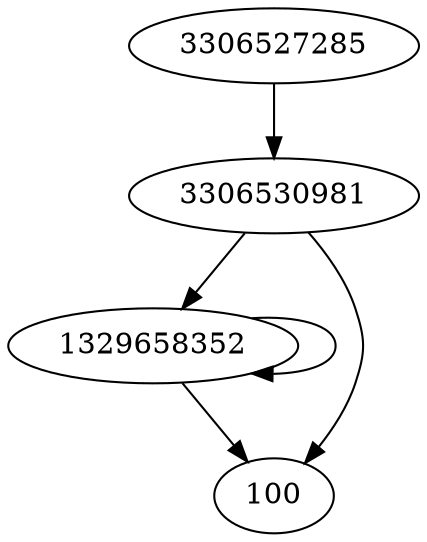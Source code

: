 digraph  {
1329658352;
100;
3306527285;
3306530981;
1329658352 -> 100;
1329658352 -> 1329658352;
3306527285 -> 3306530981;
3306530981 -> 1329658352;
3306530981 -> 100;
}
